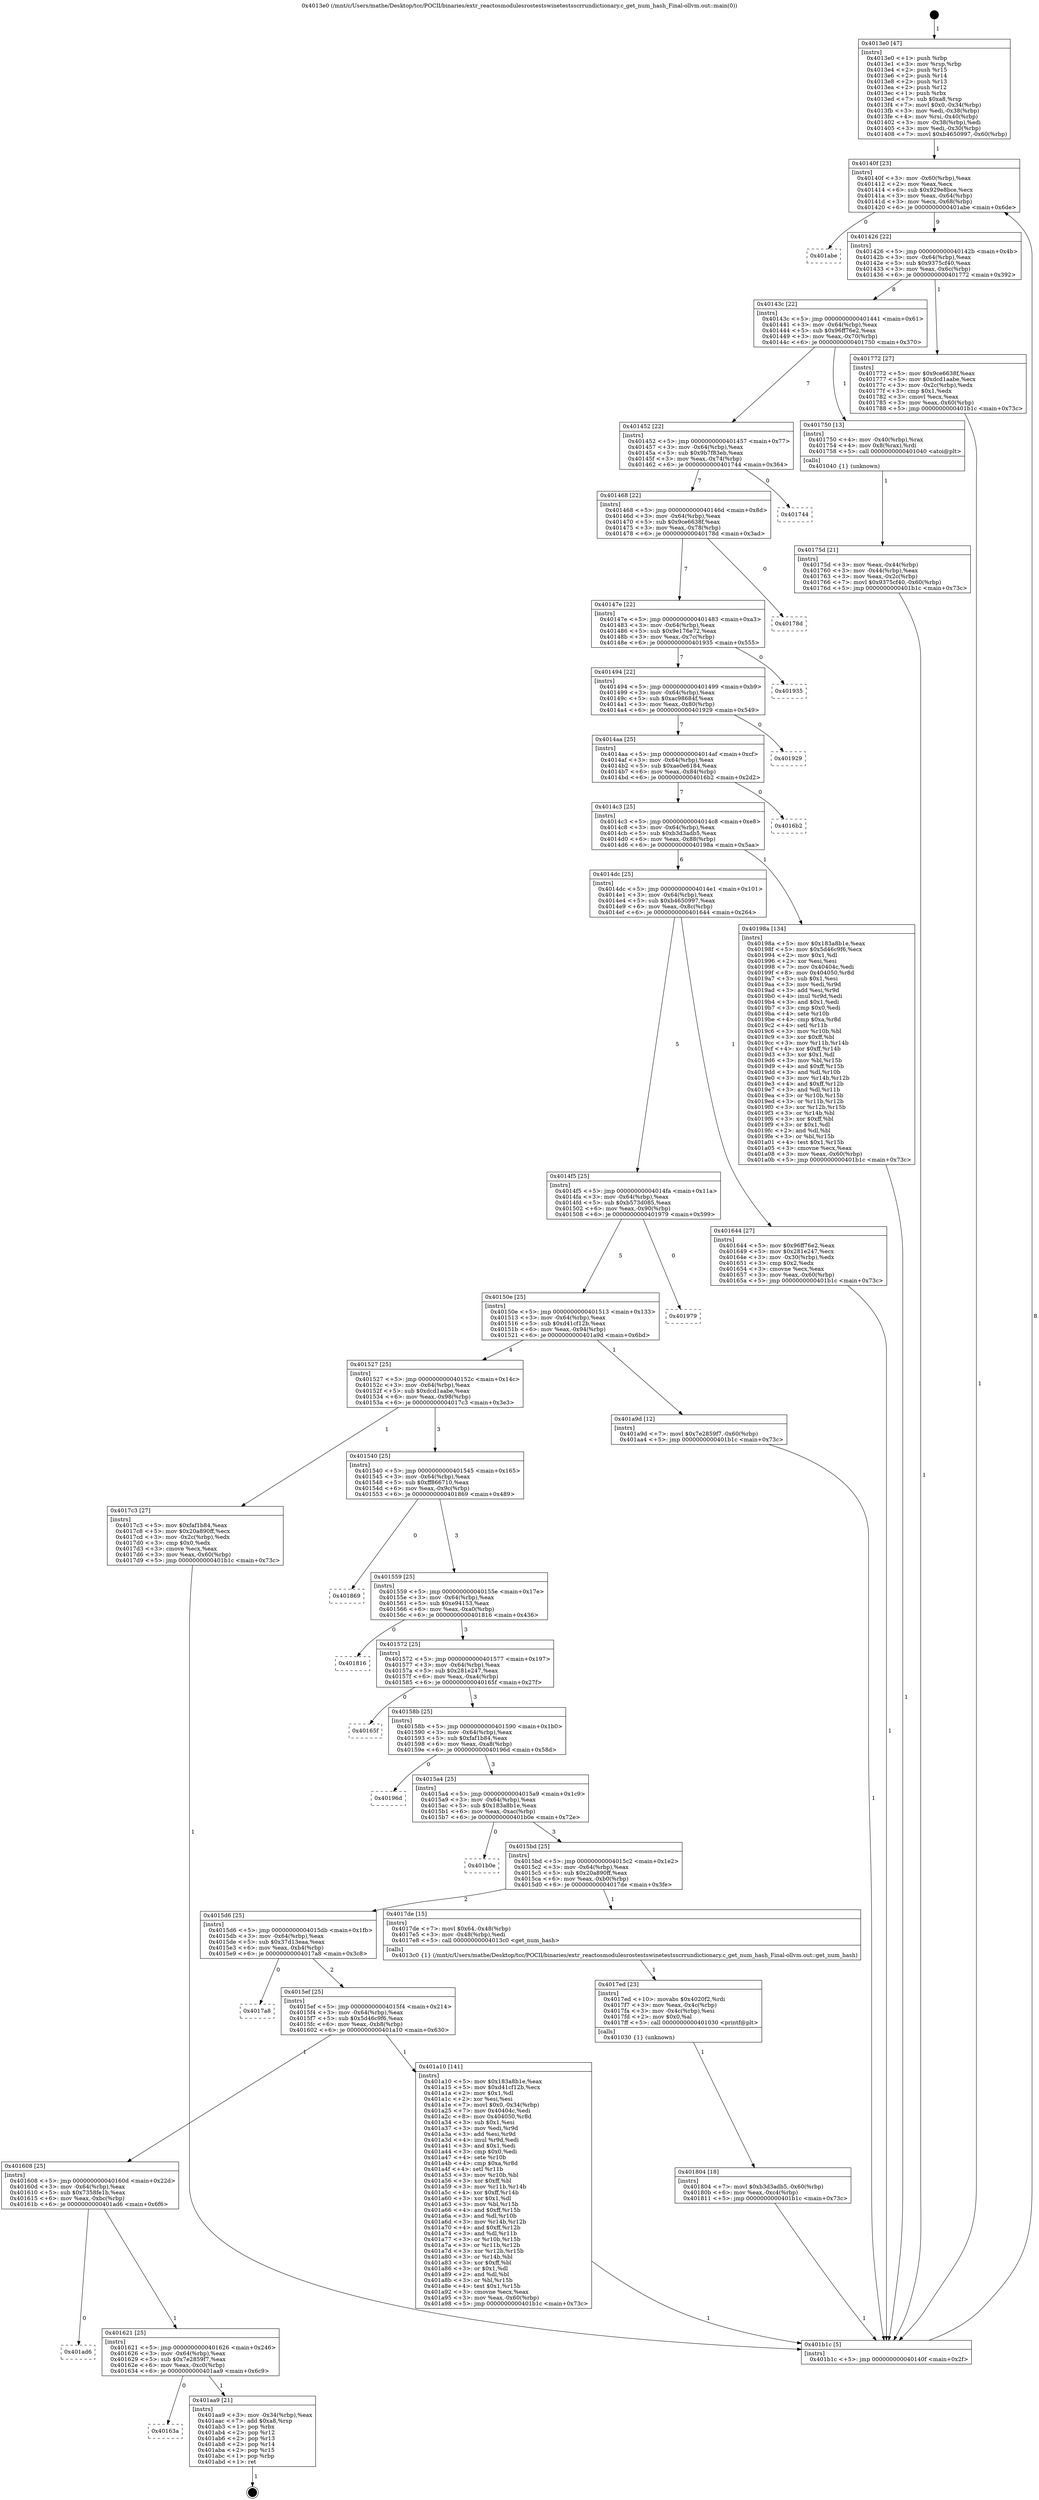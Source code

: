 digraph "0x4013e0" {
  label = "0x4013e0 (/mnt/c/Users/mathe/Desktop/tcc/POCII/binaries/extr_reactosmodulesrostestswinetestsscrrundictionary.c_get_num_hash_Final-ollvm.out::main(0))"
  labelloc = "t"
  node[shape=record]

  Entry [label="",width=0.3,height=0.3,shape=circle,fillcolor=black,style=filled]
  "0x40140f" [label="{
     0x40140f [23]\l
     | [instrs]\l
     &nbsp;&nbsp;0x40140f \<+3\>: mov -0x60(%rbp),%eax\l
     &nbsp;&nbsp;0x401412 \<+2\>: mov %eax,%ecx\l
     &nbsp;&nbsp;0x401414 \<+6\>: sub $0x929e8bce,%ecx\l
     &nbsp;&nbsp;0x40141a \<+3\>: mov %eax,-0x64(%rbp)\l
     &nbsp;&nbsp;0x40141d \<+3\>: mov %ecx,-0x68(%rbp)\l
     &nbsp;&nbsp;0x401420 \<+6\>: je 0000000000401abe \<main+0x6de\>\l
  }"]
  "0x401abe" [label="{
     0x401abe\l
  }", style=dashed]
  "0x401426" [label="{
     0x401426 [22]\l
     | [instrs]\l
     &nbsp;&nbsp;0x401426 \<+5\>: jmp 000000000040142b \<main+0x4b\>\l
     &nbsp;&nbsp;0x40142b \<+3\>: mov -0x64(%rbp),%eax\l
     &nbsp;&nbsp;0x40142e \<+5\>: sub $0x9375cf40,%eax\l
     &nbsp;&nbsp;0x401433 \<+3\>: mov %eax,-0x6c(%rbp)\l
     &nbsp;&nbsp;0x401436 \<+6\>: je 0000000000401772 \<main+0x392\>\l
  }"]
  Exit [label="",width=0.3,height=0.3,shape=circle,fillcolor=black,style=filled,peripheries=2]
  "0x401772" [label="{
     0x401772 [27]\l
     | [instrs]\l
     &nbsp;&nbsp;0x401772 \<+5\>: mov $0x9ce6638f,%eax\l
     &nbsp;&nbsp;0x401777 \<+5\>: mov $0xdcd1aabe,%ecx\l
     &nbsp;&nbsp;0x40177c \<+3\>: mov -0x2c(%rbp),%edx\l
     &nbsp;&nbsp;0x40177f \<+3\>: cmp $0x1,%edx\l
     &nbsp;&nbsp;0x401782 \<+3\>: cmovl %ecx,%eax\l
     &nbsp;&nbsp;0x401785 \<+3\>: mov %eax,-0x60(%rbp)\l
     &nbsp;&nbsp;0x401788 \<+5\>: jmp 0000000000401b1c \<main+0x73c\>\l
  }"]
  "0x40143c" [label="{
     0x40143c [22]\l
     | [instrs]\l
     &nbsp;&nbsp;0x40143c \<+5\>: jmp 0000000000401441 \<main+0x61\>\l
     &nbsp;&nbsp;0x401441 \<+3\>: mov -0x64(%rbp),%eax\l
     &nbsp;&nbsp;0x401444 \<+5\>: sub $0x96ff76e2,%eax\l
     &nbsp;&nbsp;0x401449 \<+3\>: mov %eax,-0x70(%rbp)\l
     &nbsp;&nbsp;0x40144c \<+6\>: je 0000000000401750 \<main+0x370\>\l
  }"]
  "0x40163a" [label="{
     0x40163a\l
  }", style=dashed]
  "0x401750" [label="{
     0x401750 [13]\l
     | [instrs]\l
     &nbsp;&nbsp;0x401750 \<+4\>: mov -0x40(%rbp),%rax\l
     &nbsp;&nbsp;0x401754 \<+4\>: mov 0x8(%rax),%rdi\l
     &nbsp;&nbsp;0x401758 \<+5\>: call 0000000000401040 \<atoi@plt\>\l
     | [calls]\l
     &nbsp;&nbsp;0x401040 \{1\} (unknown)\l
  }"]
  "0x401452" [label="{
     0x401452 [22]\l
     | [instrs]\l
     &nbsp;&nbsp;0x401452 \<+5\>: jmp 0000000000401457 \<main+0x77\>\l
     &nbsp;&nbsp;0x401457 \<+3\>: mov -0x64(%rbp),%eax\l
     &nbsp;&nbsp;0x40145a \<+5\>: sub $0x9b7f83eb,%eax\l
     &nbsp;&nbsp;0x40145f \<+3\>: mov %eax,-0x74(%rbp)\l
     &nbsp;&nbsp;0x401462 \<+6\>: je 0000000000401744 \<main+0x364\>\l
  }"]
  "0x401aa9" [label="{
     0x401aa9 [21]\l
     | [instrs]\l
     &nbsp;&nbsp;0x401aa9 \<+3\>: mov -0x34(%rbp),%eax\l
     &nbsp;&nbsp;0x401aac \<+7\>: add $0xa8,%rsp\l
     &nbsp;&nbsp;0x401ab3 \<+1\>: pop %rbx\l
     &nbsp;&nbsp;0x401ab4 \<+2\>: pop %r12\l
     &nbsp;&nbsp;0x401ab6 \<+2\>: pop %r13\l
     &nbsp;&nbsp;0x401ab8 \<+2\>: pop %r14\l
     &nbsp;&nbsp;0x401aba \<+2\>: pop %r15\l
     &nbsp;&nbsp;0x401abc \<+1\>: pop %rbp\l
     &nbsp;&nbsp;0x401abd \<+1\>: ret\l
  }"]
  "0x401744" [label="{
     0x401744\l
  }", style=dashed]
  "0x401468" [label="{
     0x401468 [22]\l
     | [instrs]\l
     &nbsp;&nbsp;0x401468 \<+5\>: jmp 000000000040146d \<main+0x8d\>\l
     &nbsp;&nbsp;0x40146d \<+3\>: mov -0x64(%rbp),%eax\l
     &nbsp;&nbsp;0x401470 \<+5\>: sub $0x9ce6638f,%eax\l
     &nbsp;&nbsp;0x401475 \<+3\>: mov %eax,-0x78(%rbp)\l
     &nbsp;&nbsp;0x401478 \<+6\>: je 000000000040178d \<main+0x3ad\>\l
  }"]
  "0x401621" [label="{
     0x401621 [25]\l
     | [instrs]\l
     &nbsp;&nbsp;0x401621 \<+5\>: jmp 0000000000401626 \<main+0x246\>\l
     &nbsp;&nbsp;0x401626 \<+3\>: mov -0x64(%rbp),%eax\l
     &nbsp;&nbsp;0x401629 \<+5\>: sub $0x7e2859f7,%eax\l
     &nbsp;&nbsp;0x40162e \<+6\>: mov %eax,-0xc0(%rbp)\l
     &nbsp;&nbsp;0x401634 \<+6\>: je 0000000000401aa9 \<main+0x6c9\>\l
  }"]
  "0x40178d" [label="{
     0x40178d\l
  }", style=dashed]
  "0x40147e" [label="{
     0x40147e [22]\l
     | [instrs]\l
     &nbsp;&nbsp;0x40147e \<+5\>: jmp 0000000000401483 \<main+0xa3\>\l
     &nbsp;&nbsp;0x401483 \<+3\>: mov -0x64(%rbp),%eax\l
     &nbsp;&nbsp;0x401486 \<+5\>: sub $0x9e176e72,%eax\l
     &nbsp;&nbsp;0x40148b \<+3\>: mov %eax,-0x7c(%rbp)\l
     &nbsp;&nbsp;0x40148e \<+6\>: je 0000000000401935 \<main+0x555\>\l
  }"]
  "0x401ad6" [label="{
     0x401ad6\l
  }", style=dashed]
  "0x401935" [label="{
     0x401935\l
  }", style=dashed]
  "0x401494" [label="{
     0x401494 [22]\l
     | [instrs]\l
     &nbsp;&nbsp;0x401494 \<+5\>: jmp 0000000000401499 \<main+0xb9\>\l
     &nbsp;&nbsp;0x401499 \<+3\>: mov -0x64(%rbp),%eax\l
     &nbsp;&nbsp;0x40149c \<+5\>: sub $0xac98684f,%eax\l
     &nbsp;&nbsp;0x4014a1 \<+3\>: mov %eax,-0x80(%rbp)\l
     &nbsp;&nbsp;0x4014a4 \<+6\>: je 0000000000401929 \<main+0x549\>\l
  }"]
  "0x401608" [label="{
     0x401608 [25]\l
     | [instrs]\l
     &nbsp;&nbsp;0x401608 \<+5\>: jmp 000000000040160d \<main+0x22d\>\l
     &nbsp;&nbsp;0x40160d \<+3\>: mov -0x64(%rbp),%eax\l
     &nbsp;&nbsp;0x401610 \<+5\>: sub $0x7358fe1b,%eax\l
     &nbsp;&nbsp;0x401615 \<+6\>: mov %eax,-0xbc(%rbp)\l
     &nbsp;&nbsp;0x40161b \<+6\>: je 0000000000401ad6 \<main+0x6f6\>\l
  }"]
  "0x401929" [label="{
     0x401929\l
  }", style=dashed]
  "0x4014aa" [label="{
     0x4014aa [25]\l
     | [instrs]\l
     &nbsp;&nbsp;0x4014aa \<+5\>: jmp 00000000004014af \<main+0xcf\>\l
     &nbsp;&nbsp;0x4014af \<+3\>: mov -0x64(%rbp),%eax\l
     &nbsp;&nbsp;0x4014b2 \<+5\>: sub $0xae0e6184,%eax\l
     &nbsp;&nbsp;0x4014b7 \<+6\>: mov %eax,-0x84(%rbp)\l
     &nbsp;&nbsp;0x4014bd \<+6\>: je 00000000004016b2 \<main+0x2d2\>\l
  }"]
  "0x401a10" [label="{
     0x401a10 [141]\l
     | [instrs]\l
     &nbsp;&nbsp;0x401a10 \<+5\>: mov $0x183a8b1e,%eax\l
     &nbsp;&nbsp;0x401a15 \<+5\>: mov $0xd41cf12b,%ecx\l
     &nbsp;&nbsp;0x401a1a \<+2\>: mov $0x1,%dl\l
     &nbsp;&nbsp;0x401a1c \<+2\>: xor %esi,%esi\l
     &nbsp;&nbsp;0x401a1e \<+7\>: movl $0x0,-0x34(%rbp)\l
     &nbsp;&nbsp;0x401a25 \<+7\>: mov 0x40404c,%edi\l
     &nbsp;&nbsp;0x401a2c \<+8\>: mov 0x404050,%r8d\l
     &nbsp;&nbsp;0x401a34 \<+3\>: sub $0x1,%esi\l
     &nbsp;&nbsp;0x401a37 \<+3\>: mov %edi,%r9d\l
     &nbsp;&nbsp;0x401a3a \<+3\>: add %esi,%r9d\l
     &nbsp;&nbsp;0x401a3d \<+4\>: imul %r9d,%edi\l
     &nbsp;&nbsp;0x401a41 \<+3\>: and $0x1,%edi\l
     &nbsp;&nbsp;0x401a44 \<+3\>: cmp $0x0,%edi\l
     &nbsp;&nbsp;0x401a47 \<+4\>: sete %r10b\l
     &nbsp;&nbsp;0x401a4b \<+4\>: cmp $0xa,%r8d\l
     &nbsp;&nbsp;0x401a4f \<+4\>: setl %r11b\l
     &nbsp;&nbsp;0x401a53 \<+3\>: mov %r10b,%bl\l
     &nbsp;&nbsp;0x401a56 \<+3\>: xor $0xff,%bl\l
     &nbsp;&nbsp;0x401a59 \<+3\>: mov %r11b,%r14b\l
     &nbsp;&nbsp;0x401a5c \<+4\>: xor $0xff,%r14b\l
     &nbsp;&nbsp;0x401a60 \<+3\>: xor $0x1,%dl\l
     &nbsp;&nbsp;0x401a63 \<+3\>: mov %bl,%r15b\l
     &nbsp;&nbsp;0x401a66 \<+4\>: and $0xff,%r15b\l
     &nbsp;&nbsp;0x401a6a \<+3\>: and %dl,%r10b\l
     &nbsp;&nbsp;0x401a6d \<+3\>: mov %r14b,%r12b\l
     &nbsp;&nbsp;0x401a70 \<+4\>: and $0xff,%r12b\l
     &nbsp;&nbsp;0x401a74 \<+3\>: and %dl,%r11b\l
     &nbsp;&nbsp;0x401a77 \<+3\>: or %r10b,%r15b\l
     &nbsp;&nbsp;0x401a7a \<+3\>: or %r11b,%r12b\l
     &nbsp;&nbsp;0x401a7d \<+3\>: xor %r12b,%r15b\l
     &nbsp;&nbsp;0x401a80 \<+3\>: or %r14b,%bl\l
     &nbsp;&nbsp;0x401a83 \<+3\>: xor $0xff,%bl\l
     &nbsp;&nbsp;0x401a86 \<+3\>: or $0x1,%dl\l
     &nbsp;&nbsp;0x401a89 \<+2\>: and %dl,%bl\l
     &nbsp;&nbsp;0x401a8b \<+3\>: or %bl,%r15b\l
     &nbsp;&nbsp;0x401a8e \<+4\>: test $0x1,%r15b\l
     &nbsp;&nbsp;0x401a92 \<+3\>: cmovne %ecx,%eax\l
     &nbsp;&nbsp;0x401a95 \<+3\>: mov %eax,-0x60(%rbp)\l
     &nbsp;&nbsp;0x401a98 \<+5\>: jmp 0000000000401b1c \<main+0x73c\>\l
  }"]
  "0x4016b2" [label="{
     0x4016b2\l
  }", style=dashed]
  "0x4014c3" [label="{
     0x4014c3 [25]\l
     | [instrs]\l
     &nbsp;&nbsp;0x4014c3 \<+5\>: jmp 00000000004014c8 \<main+0xe8\>\l
     &nbsp;&nbsp;0x4014c8 \<+3\>: mov -0x64(%rbp),%eax\l
     &nbsp;&nbsp;0x4014cb \<+5\>: sub $0xb3d3adb5,%eax\l
     &nbsp;&nbsp;0x4014d0 \<+6\>: mov %eax,-0x88(%rbp)\l
     &nbsp;&nbsp;0x4014d6 \<+6\>: je 000000000040198a \<main+0x5aa\>\l
  }"]
  "0x4015ef" [label="{
     0x4015ef [25]\l
     | [instrs]\l
     &nbsp;&nbsp;0x4015ef \<+5\>: jmp 00000000004015f4 \<main+0x214\>\l
     &nbsp;&nbsp;0x4015f4 \<+3\>: mov -0x64(%rbp),%eax\l
     &nbsp;&nbsp;0x4015f7 \<+5\>: sub $0x5d46c9f6,%eax\l
     &nbsp;&nbsp;0x4015fc \<+6\>: mov %eax,-0xb8(%rbp)\l
     &nbsp;&nbsp;0x401602 \<+6\>: je 0000000000401a10 \<main+0x630\>\l
  }"]
  "0x40198a" [label="{
     0x40198a [134]\l
     | [instrs]\l
     &nbsp;&nbsp;0x40198a \<+5\>: mov $0x183a8b1e,%eax\l
     &nbsp;&nbsp;0x40198f \<+5\>: mov $0x5d46c9f6,%ecx\l
     &nbsp;&nbsp;0x401994 \<+2\>: mov $0x1,%dl\l
     &nbsp;&nbsp;0x401996 \<+2\>: xor %esi,%esi\l
     &nbsp;&nbsp;0x401998 \<+7\>: mov 0x40404c,%edi\l
     &nbsp;&nbsp;0x40199f \<+8\>: mov 0x404050,%r8d\l
     &nbsp;&nbsp;0x4019a7 \<+3\>: sub $0x1,%esi\l
     &nbsp;&nbsp;0x4019aa \<+3\>: mov %edi,%r9d\l
     &nbsp;&nbsp;0x4019ad \<+3\>: add %esi,%r9d\l
     &nbsp;&nbsp;0x4019b0 \<+4\>: imul %r9d,%edi\l
     &nbsp;&nbsp;0x4019b4 \<+3\>: and $0x1,%edi\l
     &nbsp;&nbsp;0x4019b7 \<+3\>: cmp $0x0,%edi\l
     &nbsp;&nbsp;0x4019ba \<+4\>: sete %r10b\l
     &nbsp;&nbsp;0x4019be \<+4\>: cmp $0xa,%r8d\l
     &nbsp;&nbsp;0x4019c2 \<+4\>: setl %r11b\l
     &nbsp;&nbsp;0x4019c6 \<+3\>: mov %r10b,%bl\l
     &nbsp;&nbsp;0x4019c9 \<+3\>: xor $0xff,%bl\l
     &nbsp;&nbsp;0x4019cc \<+3\>: mov %r11b,%r14b\l
     &nbsp;&nbsp;0x4019cf \<+4\>: xor $0xff,%r14b\l
     &nbsp;&nbsp;0x4019d3 \<+3\>: xor $0x1,%dl\l
     &nbsp;&nbsp;0x4019d6 \<+3\>: mov %bl,%r15b\l
     &nbsp;&nbsp;0x4019d9 \<+4\>: and $0xff,%r15b\l
     &nbsp;&nbsp;0x4019dd \<+3\>: and %dl,%r10b\l
     &nbsp;&nbsp;0x4019e0 \<+3\>: mov %r14b,%r12b\l
     &nbsp;&nbsp;0x4019e3 \<+4\>: and $0xff,%r12b\l
     &nbsp;&nbsp;0x4019e7 \<+3\>: and %dl,%r11b\l
     &nbsp;&nbsp;0x4019ea \<+3\>: or %r10b,%r15b\l
     &nbsp;&nbsp;0x4019ed \<+3\>: or %r11b,%r12b\l
     &nbsp;&nbsp;0x4019f0 \<+3\>: xor %r12b,%r15b\l
     &nbsp;&nbsp;0x4019f3 \<+3\>: or %r14b,%bl\l
     &nbsp;&nbsp;0x4019f6 \<+3\>: xor $0xff,%bl\l
     &nbsp;&nbsp;0x4019f9 \<+3\>: or $0x1,%dl\l
     &nbsp;&nbsp;0x4019fc \<+2\>: and %dl,%bl\l
     &nbsp;&nbsp;0x4019fe \<+3\>: or %bl,%r15b\l
     &nbsp;&nbsp;0x401a01 \<+4\>: test $0x1,%r15b\l
     &nbsp;&nbsp;0x401a05 \<+3\>: cmovne %ecx,%eax\l
     &nbsp;&nbsp;0x401a08 \<+3\>: mov %eax,-0x60(%rbp)\l
     &nbsp;&nbsp;0x401a0b \<+5\>: jmp 0000000000401b1c \<main+0x73c\>\l
  }"]
  "0x4014dc" [label="{
     0x4014dc [25]\l
     | [instrs]\l
     &nbsp;&nbsp;0x4014dc \<+5\>: jmp 00000000004014e1 \<main+0x101\>\l
     &nbsp;&nbsp;0x4014e1 \<+3\>: mov -0x64(%rbp),%eax\l
     &nbsp;&nbsp;0x4014e4 \<+5\>: sub $0xb4650997,%eax\l
     &nbsp;&nbsp;0x4014e9 \<+6\>: mov %eax,-0x8c(%rbp)\l
     &nbsp;&nbsp;0x4014ef \<+6\>: je 0000000000401644 \<main+0x264\>\l
  }"]
  "0x4017a8" [label="{
     0x4017a8\l
  }", style=dashed]
  "0x401644" [label="{
     0x401644 [27]\l
     | [instrs]\l
     &nbsp;&nbsp;0x401644 \<+5\>: mov $0x96ff76e2,%eax\l
     &nbsp;&nbsp;0x401649 \<+5\>: mov $0x281e247,%ecx\l
     &nbsp;&nbsp;0x40164e \<+3\>: mov -0x30(%rbp),%edx\l
     &nbsp;&nbsp;0x401651 \<+3\>: cmp $0x2,%edx\l
     &nbsp;&nbsp;0x401654 \<+3\>: cmovne %ecx,%eax\l
     &nbsp;&nbsp;0x401657 \<+3\>: mov %eax,-0x60(%rbp)\l
     &nbsp;&nbsp;0x40165a \<+5\>: jmp 0000000000401b1c \<main+0x73c\>\l
  }"]
  "0x4014f5" [label="{
     0x4014f5 [25]\l
     | [instrs]\l
     &nbsp;&nbsp;0x4014f5 \<+5\>: jmp 00000000004014fa \<main+0x11a\>\l
     &nbsp;&nbsp;0x4014fa \<+3\>: mov -0x64(%rbp),%eax\l
     &nbsp;&nbsp;0x4014fd \<+5\>: sub $0xb573d085,%eax\l
     &nbsp;&nbsp;0x401502 \<+6\>: mov %eax,-0x90(%rbp)\l
     &nbsp;&nbsp;0x401508 \<+6\>: je 0000000000401979 \<main+0x599\>\l
  }"]
  "0x401b1c" [label="{
     0x401b1c [5]\l
     | [instrs]\l
     &nbsp;&nbsp;0x401b1c \<+5\>: jmp 000000000040140f \<main+0x2f\>\l
  }"]
  "0x4013e0" [label="{
     0x4013e0 [47]\l
     | [instrs]\l
     &nbsp;&nbsp;0x4013e0 \<+1\>: push %rbp\l
     &nbsp;&nbsp;0x4013e1 \<+3\>: mov %rsp,%rbp\l
     &nbsp;&nbsp;0x4013e4 \<+2\>: push %r15\l
     &nbsp;&nbsp;0x4013e6 \<+2\>: push %r14\l
     &nbsp;&nbsp;0x4013e8 \<+2\>: push %r13\l
     &nbsp;&nbsp;0x4013ea \<+2\>: push %r12\l
     &nbsp;&nbsp;0x4013ec \<+1\>: push %rbx\l
     &nbsp;&nbsp;0x4013ed \<+7\>: sub $0xa8,%rsp\l
     &nbsp;&nbsp;0x4013f4 \<+7\>: movl $0x0,-0x34(%rbp)\l
     &nbsp;&nbsp;0x4013fb \<+3\>: mov %edi,-0x38(%rbp)\l
     &nbsp;&nbsp;0x4013fe \<+4\>: mov %rsi,-0x40(%rbp)\l
     &nbsp;&nbsp;0x401402 \<+3\>: mov -0x38(%rbp),%edi\l
     &nbsp;&nbsp;0x401405 \<+3\>: mov %edi,-0x30(%rbp)\l
     &nbsp;&nbsp;0x401408 \<+7\>: movl $0xb4650997,-0x60(%rbp)\l
  }"]
  "0x40175d" [label="{
     0x40175d [21]\l
     | [instrs]\l
     &nbsp;&nbsp;0x40175d \<+3\>: mov %eax,-0x44(%rbp)\l
     &nbsp;&nbsp;0x401760 \<+3\>: mov -0x44(%rbp),%eax\l
     &nbsp;&nbsp;0x401763 \<+3\>: mov %eax,-0x2c(%rbp)\l
     &nbsp;&nbsp;0x401766 \<+7\>: movl $0x9375cf40,-0x60(%rbp)\l
     &nbsp;&nbsp;0x40176d \<+5\>: jmp 0000000000401b1c \<main+0x73c\>\l
  }"]
  "0x401804" [label="{
     0x401804 [18]\l
     | [instrs]\l
     &nbsp;&nbsp;0x401804 \<+7\>: movl $0xb3d3adb5,-0x60(%rbp)\l
     &nbsp;&nbsp;0x40180b \<+6\>: mov %eax,-0xc4(%rbp)\l
     &nbsp;&nbsp;0x401811 \<+5\>: jmp 0000000000401b1c \<main+0x73c\>\l
  }"]
  "0x401979" [label="{
     0x401979\l
  }", style=dashed]
  "0x40150e" [label="{
     0x40150e [25]\l
     | [instrs]\l
     &nbsp;&nbsp;0x40150e \<+5\>: jmp 0000000000401513 \<main+0x133\>\l
     &nbsp;&nbsp;0x401513 \<+3\>: mov -0x64(%rbp),%eax\l
     &nbsp;&nbsp;0x401516 \<+5\>: sub $0xd41cf12b,%eax\l
     &nbsp;&nbsp;0x40151b \<+6\>: mov %eax,-0x94(%rbp)\l
     &nbsp;&nbsp;0x401521 \<+6\>: je 0000000000401a9d \<main+0x6bd\>\l
  }"]
  "0x4017ed" [label="{
     0x4017ed [23]\l
     | [instrs]\l
     &nbsp;&nbsp;0x4017ed \<+10\>: movabs $0x4020f2,%rdi\l
     &nbsp;&nbsp;0x4017f7 \<+3\>: mov %eax,-0x4c(%rbp)\l
     &nbsp;&nbsp;0x4017fa \<+3\>: mov -0x4c(%rbp),%esi\l
     &nbsp;&nbsp;0x4017fd \<+2\>: mov $0x0,%al\l
     &nbsp;&nbsp;0x4017ff \<+5\>: call 0000000000401030 \<printf@plt\>\l
     | [calls]\l
     &nbsp;&nbsp;0x401030 \{1\} (unknown)\l
  }"]
  "0x401a9d" [label="{
     0x401a9d [12]\l
     | [instrs]\l
     &nbsp;&nbsp;0x401a9d \<+7\>: movl $0x7e2859f7,-0x60(%rbp)\l
     &nbsp;&nbsp;0x401aa4 \<+5\>: jmp 0000000000401b1c \<main+0x73c\>\l
  }"]
  "0x401527" [label="{
     0x401527 [25]\l
     | [instrs]\l
     &nbsp;&nbsp;0x401527 \<+5\>: jmp 000000000040152c \<main+0x14c\>\l
     &nbsp;&nbsp;0x40152c \<+3\>: mov -0x64(%rbp),%eax\l
     &nbsp;&nbsp;0x40152f \<+5\>: sub $0xdcd1aabe,%eax\l
     &nbsp;&nbsp;0x401534 \<+6\>: mov %eax,-0x98(%rbp)\l
     &nbsp;&nbsp;0x40153a \<+6\>: je 00000000004017c3 \<main+0x3e3\>\l
  }"]
  "0x4015d6" [label="{
     0x4015d6 [25]\l
     | [instrs]\l
     &nbsp;&nbsp;0x4015d6 \<+5\>: jmp 00000000004015db \<main+0x1fb\>\l
     &nbsp;&nbsp;0x4015db \<+3\>: mov -0x64(%rbp),%eax\l
     &nbsp;&nbsp;0x4015de \<+5\>: sub $0x37d13eaa,%eax\l
     &nbsp;&nbsp;0x4015e3 \<+6\>: mov %eax,-0xb4(%rbp)\l
     &nbsp;&nbsp;0x4015e9 \<+6\>: je 00000000004017a8 \<main+0x3c8\>\l
  }"]
  "0x4017c3" [label="{
     0x4017c3 [27]\l
     | [instrs]\l
     &nbsp;&nbsp;0x4017c3 \<+5\>: mov $0xfaf1b84,%eax\l
     &nbsp;&nbsp;0x4017c8 \<+5\>: mov $0x20a890ff,%ecx\l
     &nbsp;&nbsp;0x4017cd \<+3\>: mov -0x2c(%rbp),%edx\l
     &nbsp;&nbsp;0x4017d0 \<+3\>: cmp $0x0,%edx\l
     &nbsp;&nbsp;0x4017d3 \<+3\>: cmove %ecx,%eax\l
     &nbsp;&nbsp;0x4017d6 \<+3\>: mov %eax,-0x60(%rbp)\l
     &nbsp;&nbsp;0x4017d9 \<+5\>: jmp 0000000000401b1c \<main+0x73c\>\l
  }"]
  "0x401540" [label="{
     0x401540 [25]\l
     | [instrs]\l
     &nbsp;&nbsp;0x401540 \<+5\>: jmp 0000000000401545 \<main+0x165\>\l
     &nbsp;&nbsp;0x401545 \<+3\>: mov -0x64(%rbp),%eax\l
     &nbsp;&nbsp;0x401548 \<+5\>: sub $0xff866710,%eax\l
     &nbsp;&nbsp;0x40154d \<+6\>: mov %eax,-0x9c(%rbp)\l
     &nbsp;&nbsp;0x401553 \<+6\>: je 0000000000401869 \<main+0x489\>\l
  }"]
  "0x4017de" [label="{
     0x4017de [15]\l
     | [instrs]\l
     &nbsp;&nbsp;0x4017de \<+7\>: movl $0x64,-0x48(%rbp)\l
     &nbsp;&nbsp;0x4017e5 \<+3\>: mov -0x48(%rbp),%edi\l
     &nbsp;&nbsp;0x4017e8 \<+5\>: call 00000000004013c0 \<get_num_hash\>\l
     | [calls]\l
     &nbsp;&nbsp;0x4013c0 \{1\} (/mnt/c/Users/mathe/Desktop/tcc/POCII/binaries/extr_reactosmodulesrostestswinetestsscrrundictionary.c_get_num_hash_Final-ollvm.out::get_num_hash)\l
  }"]
  "0x401869" [label="{
     0x401869\l
  }", style=dashed]
  "0x401559" [label="{
     0x401559 [25]\l
     | [instrs]\l
     &nbsp;&nbsp;0x401559 \<+5\>: jmp 000000000040155e \<main+0x17e\>\l
     &nbsp;&nbsp;0x40155e \<+3\>: mov -0x64(%rbp),%eax\l
     &nbsp;&nbsp;0x401561 \<+5\>: sub $0xe94153,%eax\l
     &nbsp;&nbsp;0x401566 \<+6\>: mov %eax,-0xa0(%rbp)\l
     &nbsp;&nbsp;0x40156c \<+6\>: je 0000000000401816 \<main+0x436\>\l
  }"]
  "0x4015bd" [label="{
     0x4015bd [25]\l
     | [instrs]\l
     &nbsp;&nbsp;0x4015bd \<+5\>: jmp 00000000004015c2 \<main+0x1e2\>\l
     &nbsp;&nbsp;0x4015c2 \<+3\>: mov -0x64(%rbp),%eax\l
     &nbsp;&nbsp;0x4015c5 \<+5\>: sub $0x20a890ff,%eax\l
     &nbsp;&nbsp;0x4015ca \<+6\>: mov %eax,-0xb0(%rbp)\l
     &nbsp;&nbsp;0x4015d0 \<+6\>: je 00000000004017de \<main+0x3fe\>\l
  }"]
  "0x401816" [label="{
     0x401816\l
  }", style=dashed]
  "0x401572" [label="{
     0x401572 [25]\l
     | [instrs]\l
     &nbsp;&nbsp;0x401572 \<+5\>: jmp 0000000000401577 \<main+0x197\>\l
     &nbsp;&nbsp;0x401577 \<+3\>: mov -0x64(%rbp),%eax\l
     &nbsp;&nbsp;0x40157a \<+5\>: sub $0x281e247,%eax\l
     &nbsp;&nbsp;0x40157f \<+6\>: mov %eax,-0xa4(%rbp)\l
     &nbsp;&nbsp;0x401585 \<+6\>: je 000000000040165f \<main+0x27f\>\l
  }"]
  "0x401b0e" [label="{
     0x401b0e\l
  }", style=dashed]
  "0x40165f" [label="{
     0x40165f\l
  }", style=dashed]
  "0x40158b" [label="{
     0x40158b [25]\l
     | [instrs]\l
     &nbsp;&nbsp;0x40158b \<+5\>: jmp 0000000000401590 \<main+0x1b0\>\l
     &nbsp;&nbsp;0x401590 \<+3\>: mov -0x64(%rbp),%eax\l
     &nbsp;&nbsp;0x401593 \<+5\>: sub $0xfaf1b84,%eax\l
     &nbsp;&nbsp;0x401598 \<+6\>: mov %eax,-0xa8(%rbp)\l
     &nbsp;&nbsp;0x40159e \<+6\>: je 000000000040196d \<main+0x58d\>\l
  }"]
  "0x4015a4" [label="{
     0x4015a4 [25]\l
     | [instrs]\l
     &nbsp;&nbsp;0x4015a4 \<+5\>: jmp 00000000004015a9 \<main+0x1c9\>\l
     &nbsp;&nbsp;0x4015a9 \<+3\>: mov -0x64(%rbp),%eax\l
     &nbsp;&nbsp;0x4015ac \<+5\>: sub $0x183a8b1e,%eax\l
     &nbsp;&nbsp;0x4015b1 \<+6\>: mov %eax,-0xac(%rbp)\l
     &nbsp;&nbsp;0x4015b7 \<+6\>: je 0000000000401b0e \<main+0x72e\>\l
  }"]
  "0x40196d" [label="{
     0x40196d\l
  }", style=dashed]
  Entry -> "0x4013e0" [label=" 1"]
  "0x40140f" -> "0x401abe" [label=" 0"]
  "0x40140f" -> "0x401426" [label=" 9"]
  "0x401aa9" -> Exit [label=" 1"]
  "0x401426" -> "0x401772" [label=" 1"]
  "0x401426" -> "0x40143c" [label=" 8"]
  "0x401621" -> "0x40163a" [label=" 0"]
  "0x40143c" -> "0x401750" [label=" 1"]
  "0x40143c" -> "0x401452" [label=" 7"]
  "0x401621" -> "0x401aa9" [label=" 1"]
  "0x401452" -> "0x401744" [label=" 0"]
  "0x401452" -> "0x401468" [label=" 7"]
  "0x401608" -> "0x401621" [label=" 1"]
  "0x401468" -> "0x40178d" [label=" 0"]
  "0x401468" -> "0x40147e" [label=" 7"]
  "0x401608" -> "0x401ad6" [label=" 0"]
  "0x40147e" -> "0x401935" [label=" 0"]
  "0x40147e" -> "0x401494" [label=" 7"]
  "0x401a9d" -> "0x401b1c" [label=" 1"]
  "0x401494" -> "0x401929" [label=" 0"]
  "0x401494" -> "0x4014aa" [label=" 7"]
  "0x401a10" -> "0x401b1c" [label=" 1"]
  "0x4014aa" -> "0x4016b2" [label=" 0"]
  "0x4014aa" -> "0x4014c3" [label=" 7"]
  "0x4015ef" -> "0x401608" [label=" 1"]
  "0x4014c3" -> "0x40198a" [label=" 1"]
  "0x4014c3" -> "0x4014dc" [label=" 6"]
  "0x4015ef" -> "0x401a10" [label=" 1"]
  "0x4014dc" -> "0x401644" [label=" 1"]
  "0x4014dc" -> "0x4014f5" [label=" 5"]
  "0x401644" -> "0x401b1c" [label=" 1"]
  "0x4013e0" -> "0x40140f" [label=" 1"]
  "0x401b1c" -> "0x40140f" [label=" 8"]
  "0x401750" -> "0x40175d" [label=" 1"]
  "0x40175d" -> "0x401b1c" [label=" 1"]
  "0x401772" -> "0x401b1c" [label=" 1"]
  "0x4015d6" -> "0x4015ef" [label=" 2"]
  "0x4014f5" -> "0x401979" [label=" 0"]
  "0x4014f5" -> "0x40150e" [label=" 5"]
  "0x4015d6" -> "0x4017a8" [label=" 0"]
  "0x40150e" -> "0x401a9d" [label=" 1"]
  "0x40150e" -> "0x401527" [label=" 4"]
  "0x40198a" -> "0x401b1c" [label=" 1"]
  "0x401527" -> "0x4017c3" [label=" 1"]
  "0x401527" -> "0x401540" [label=" 3"]
  "0x4017c3" -> "0x401b1c" [label=" 1"]
  "0x401804" -> "0x401b1c" [label=" 1"]
  "0x401540" -> "0x401869" [label=" 0"]
  "0x401540" -> "0x401559" [label=" 3"]
  "0x4017ed" -> "0x401804" [label=" 1"]
  "0x401559" -> "0x401816" [label=" 0"]
  "0x401559" -> "0x401572" [label=" 3"]
  "0x4015bd" -> "0x4015d6" [label=" 2"]
  "0x401572" -> "0x40165f" [label=" 0"]
  "0x401572" -> "0x40158b" [label=" 3"]
  "0x4015bd" -> "0x4017de" [label=" 1"]
  "0x40158b" -> "0x40196d" [label=" 0"]
  "0x40158b" -> "0x4015a4" [label=" 3"]
  "0x4017de" -> "0x4017ed" [label=" 1"]
  "0x4015a4" -> "0x401b0e" [label=" 0"]
  "0x4015a4" -> "0x4015bd" [label=" 3"]
}
